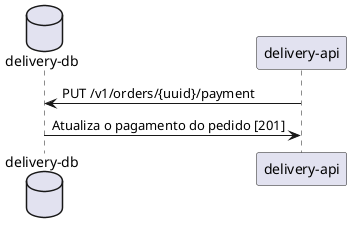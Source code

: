 @startuml Fluxo de atualização do pagamento do pedido do usuário
database "delivery-db"
"delivery-api" -> "delivery-db" : PUT /v1/orders/{uuid}/payment
"delivery-db"  -> "delivery-api" : Atualiza o pagamento do pedido [201]
@enduml